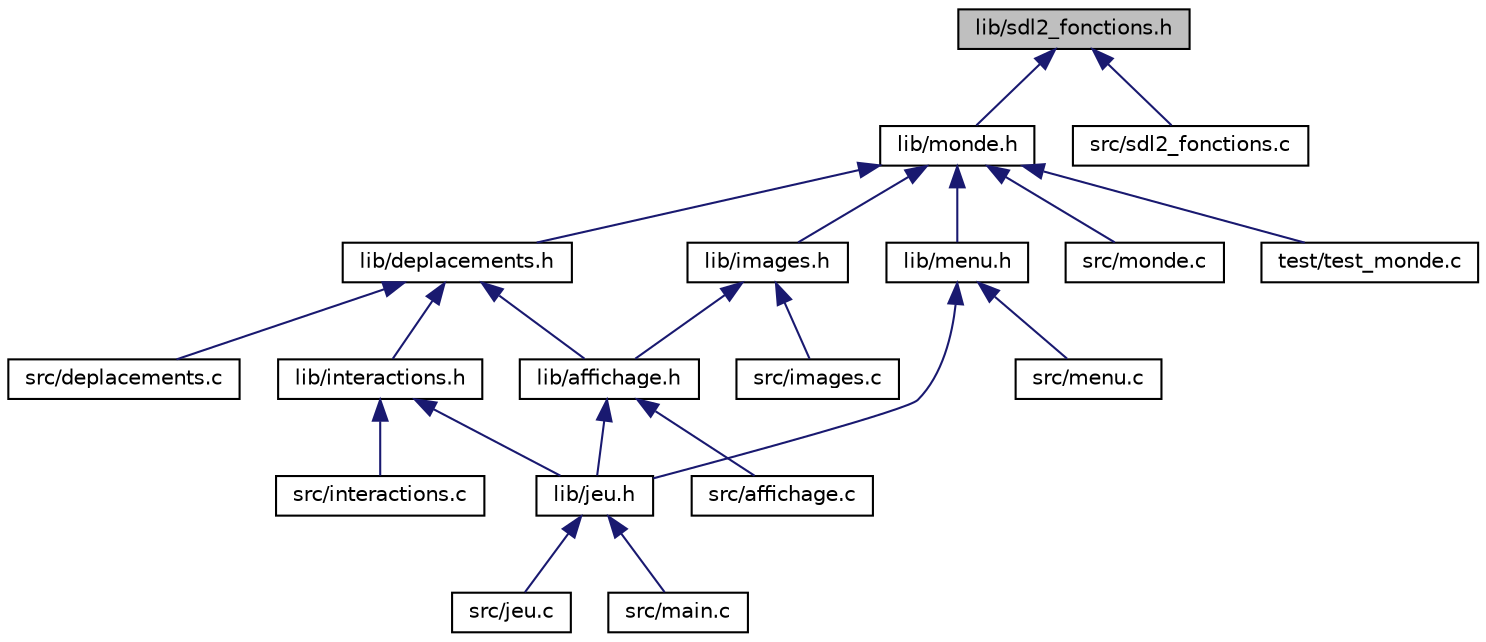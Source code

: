 digraph "lib/sdl2_fonctions.h"
{
 // LATEX_PDF_SIZE
  edge [fontname="Helvetica",fontsize="10",labelfontname="Helvetica",labelfontsize="10"];
  node [fontname="Helvetica",fontsize="10",shape=record];
  Node1 [label="lib/sdl2_fonctions.h",height=0.2,width=0.4,color="black", fillcolor="grey75", style="filled", fontcolor="black",tooltip="header des fonctions de gestion de la sdl2"];
  Node1 -> Node2 [dir="back",color="midnightblue",fontsize="10",style="solid",fontname="Helvetica"];
  Node2 [label="lib/monde.h",height=0.2,width=0.4,color="black", fillcolor="white", style="filled",URL="$monde_8h.html",tooltip="header du monde"];
  Node2 -> Node3 [dir="back",color="midnightblue",fontsize="10",style="solid",fontname="Helvetica"];
  Node3 [label="lib/images.h",height=0.2,width=0.4,color="black", fillcolor="white", style="filled",URL="$images_8h.html",tooltip="header des images"];
  Node3 -> Node4 [dir="back",color="midnightblue",fontsize="10",style="solid",fontname="Helvetica"];
  Node4 [label="lib/affichage.h",height=0.2,width=0.4,color="black", fillcolor="white", style="filled",URL="$affichage_8h.html",tooltip="header des affichages"];
  Node4 -> Node5 [dir="back",color="midnightblue",fontsize="10",style="solid",fontname="Helvetica"];
  Node5 [label="src/affichage.c",height=0.2,width=0.4,color="black", fillcolor="white", style="filled",URL="$affichage_8c.html",tooltip="affichage des différents états du jeu"];
  Node4 -> Node6 [dir="back",color="midnightblue",fontsize="10",style="solid",fontname="Helvetica"];
  Node6 [label="lib/jeu.h",height=0.2,width=0.4,color="black", fillcolor="white", style="filled",URL="$jeu_8h.html",tooltip="header du jeu"];
  Node6 -> Node7 [dir="back",color="midnightblue",fontsize="10",style="solid",fontname="Helvetica"];
  Node7 [label="src/jeu.c",height=0.2,width=0.4,color="black", fillcolor="white", style="filled",URL="$jeu_8c.html",tooltip="gestion du jeu"];
  Node6 -> Node8 [dir="back",color="midnightblue",fontsize="10",style="solid",fontname="Helvetica"];
  Node8 [label="src/main.c",height=0.2,width=0.4,color="black", fillcolor="white", style="filled",URL="$main_8c.html",tooltip="programme principal du jeu"];
  Node3 -> Node9 [dir="back",color="midnightblue",fontsize="10",style="solid",fontname="Helvetica"];
  Node9 [label="src/images.c",height=0.2,width=0.4,color="black", fillcolor="white", style="filled",URL="$images_8c.html",tooltip="gestion des images et de la police"];
  Node2 -> Node10 [dir="back",color="midnightblue",fontsize="10",style="solid",fontname="Helvetica"];
  Node10 [label="lib/deplacements.h",height=0.2,width=0.4,color="black", fillcolor="white", style="filled",URL="$deplacements_8h.html",tooltip="header des déplacements"];
  Node10 -> Node4 [dir="back",color="midnightblue",fontsize="10",style="solid",fontname="Helvetica"];
  Node10 -> Node11 [dir="back",color="midnightblue",fontsize="10",style="solid",fontname="Helvetica"];
  Node11 [label="src/deplacements.c",height=0.2,width=0.4,color="black", fillcolor="white", style="filled",URL="$deplacements_8c.html",tooltip="déplacements et collisions du joueur et des monstres"];
  Node10 -> Node12 [dir="back",color="midnightblue",fontsize="10",style="solid",fontname="Helvetica"];
  Node12 [label="lib/interactions.h",height=0.2,width=0.4,color="black", fillcolor="white", style="filled",URL="$interactions_8h.html",tooltip="header des intéractions"];
  Node12 -> Node13 [dir="back",color="midnightblue",fontsize="10",style="solid",fontname="Helvetica"];
  Node13 [label="src/interactions.c",height=0.2,width=0.4,color="black", fillcolor="white", style="filled",URL="$interactions_8c.html",tooltip="gestion des interactions du joueur avec les entités"];
  Node12 -> Node6 [dir="back",color="midnightblue",fontsize="10",style="solid",fontname="Helvetica"];
  Node2 -> Node14 [dir="back",color="midnightblue",fontsize="10",style="solid",fontname="Helvetica"];
  Node14 [label="lib/menu.h",height=0.2,width=0.4,color="black", fillcolor="white", style="filled",URL="$menu_8h.html",tooltip="header des menus"];
  Node14 -> Node6 [dir="back",color="midnightblue",fontsize="10",style="solid",fontname="Helvetica"];
  Node14 -> Node15 [dir="back",color="midnightblue",fontsize="10",style="solid",fontname="Helvetica"];
  Node15 [label="src/menu.c",height=0.2,width=0.4,color="black", fillcolor="white", style="filled",URL="$menu_8c.html",tooltip="gestion des menus"];
  Node2 -> Node16 [dir="back",color="midnightblue",fontsize="10",style="solid",fontname="Helvetica"];
  Node16 [label="src/monde.c",height=0.2,width=0.4,color="black", fillcolor="white", style="filled",URL="$monde_8c.html",tooltip="fonctions de gestion du monde"];
  Node2 -> Node17 [dir="back",color="midnightblue",fontsize="10",style="solid",fontname="Helvetica"];
  Node17 [label="test/test_monde.c",height=0.2,width=0.4,color="black", fillcolor="white", style="filled",URL="$test__monde_8c.html",tooltip="Test l'allocation et la libération de mémoire pour les structures de monde.h."];
  Node1 -> Node18 [dir="back",color="midnightblue",fontsize="10",style="solid",fontname="Helvetica"];
  Node18 [label="src/sdl2_fonctions.c",height=0.2,width=0.4,color="black", fillcolor="white", style="filled",URL="$sdl2__fonctions_8c.html",tooltip="fonctions de gestion de la sdl2"];
}
